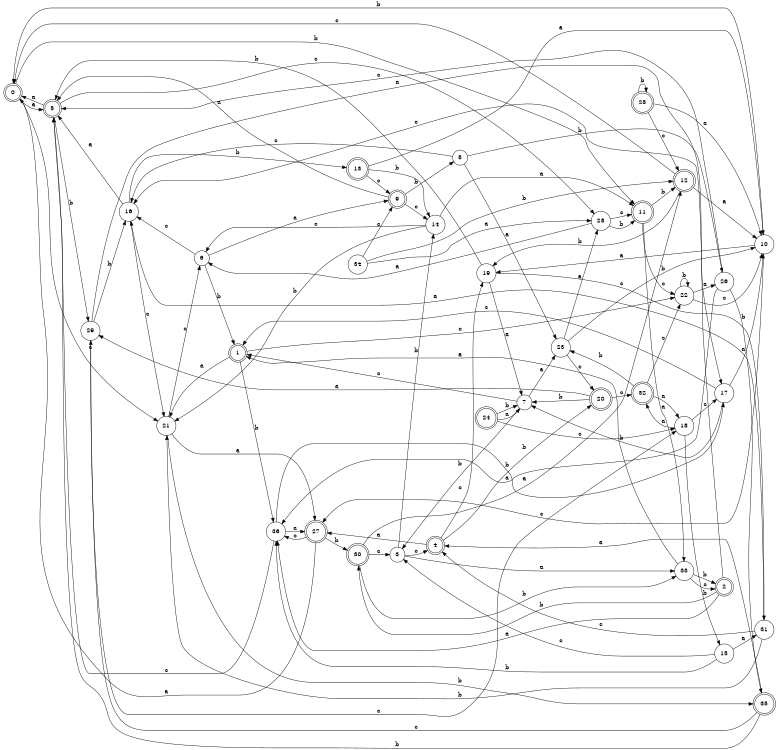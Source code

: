 digraph n30_8 {
__start0 [label="" shape="none"];

rankdir=LR;
size="8,5";

s0 [style="rounded,filled", color="black", fillcolor="white" shape="doublecircle", label="0"];
s1 [style="rounded,filled", color="black", fillcolor="white" shape="doublecircle", label="1"];
s2 [style="rounded,filled", color="black", fillcolor="white" shape="doublecircle", label="2"];
s3 [style="filled", color="black", fillcolor="white" shape="circle", label="3"];
s4 [style="rounded,filled", color="black", fillcolor="white" shape="doublecircle", label="4"];
s5 [style="rounded,filled", color="black", fillcolor="white" shape="doublecircle", label="5"];
s6 [style="filled", color="black", fillcolor="white" shape="circle", label="6"];
s7 [style="filled", color="black", fillcolor="white" shape="circle", label="7"];
s8 [style="filled", color="black", fillcolor="white" shape="circle", label="8"];
s9 [style="rounded,filled", color="black", fillcolor="white" shape="doublecircle", label="9"];
s10 [style="filled", color="black", fillcolor="white" shape="circle", label="10"];
s11 [style="rounded,filled", color="black", fillcolor="white" shape="doublecircle", label="11"];
s12 [style="rounded,filled", color="black", fillcolor="white" shape="doublecircle", label="12"];
s13 [style="rounded,filled", color="black", fillcolor="white" shape="doublecircle", label="13"];
s14 [style="filled", color="black", fillcolor="white" shape="circle", label="14"];
s15 [style="filled", color="black", fillcolor="white" shape="circle", label="15"];
s16 [style="filled", color="black", fillcolor="white" shape="circle", label="16"];
s17 [style="filled", color="black", fillcolor="white" shape="circle", label="17"];
s18 [style="filled", color="black", fillcolor="white" shape="circle", label="18"];
s19 [style="filled", color="black", fillcolor="white" shape="circle", label="19"];
s20 [style="rounded,filled", color="black", fillcolor="white" shape="doublecircle", label="20"];
s21 [style="filled", color="black", fillcolor="white" shape="circle", label="21"];
s22 [style="filled", color="black", fillcolor="white" shape="circle", label="22"];
s23 [style="filled", color="black", fillcolor="white" shape="circle", label="23"];
s24 [style="rounded,filled", color="black", fillcolor="white" shape="doublecircle", label="24"];
s25 [style="rounded,filled", color="black", fillcolor="white" shape="doublecircle", label="25"];
s26 [style="filled", color="black", fillcolor="white" shape="circle", label="26"];
s27 [style="rounded,filled", color="black", fillcolor="white" shape="doublecircle", label="27"];
s28 [style="filled", color="black", fillcolor="white" shape="circle", label="28"];
s29 [style="filled", color="black", fillcolor="white" shape="circle", label="29"];
s30 [style="rounded,filled", color="black", fillcolor="white" shape="doublecircle", label="30"];
s31 [style="filled", color="black", fillcolor="white" shape="circle", label="31"];
s32 [style="rounded,filled", color="black", fillcolor="white" shape="doublecircle", label="32"];
s33 [style="filled", color="black", fillcolor="white" shape="circle", label="33"];
s34 [style="filled", color="black", fillcolor="white" shape="circle", label="34"];
s35 [style="rounded,filled", color="black", fillcolor="white" shape="doublecircle", label="35"];
s36 [style="filled", color="black", fillcolor="white" shape="circle", label="36"];
s0 -> s5 [label="a"];
s0 -> s11 [label="b"];
s0 -> s21 [label="c"];
s1 -> s21 [label="a"];
s1 -> s36 [label="b"];
s1 -> s22 [label="c"];
s2 -> s36 [label="a"];
s2 -> s30 [label="b"];
s2 -> s16 [label="c"];
s3 -> s33 [label="a"];
s3 -> s14 [label="b"];
s3 -> s4 [label="c"];
s4 -> s27 [label="a"];
s4 -> s20 [label="b"];
s4 -> s19 [label="c"];
s5 -> s0 [label="a"];
s5 -> s29 [label="b"];
s5 -> s28 [label="c"];
s6 -> s9 [label="a"];
s6 -> s1 [label="b"];
s6 -> s16 [label="c"];
s7 -> s23 [label="a"];
s7 -> s3 [label="b"];
s7 -> s1 [label="c"];
s8 -> s23 [label="a"];
s8 -> s26 [label="b"];
s8 -> s16 [label="c"];
s9 -> s5 [label="a"];
s9 -> s8 [label="b"];
s9 -> s14 [label="c"];
s10 -> s19 [label="a"];
s10 -> s0 [label="b"];
s10 -> s27 [label="c"];
s11 -> s33 [label="a"];
s11 -> s12 [label="b"];
s11 -> s22 [label="c"];
s12 -> s10 [label="a"];
s12 -> s19 [label="b"];
s12 -> s0 [label="c"];
s13 -> s10 [label="a"];
s13 -> s14 [label="b"];
s13 -> s9 [label="c"];
s14 -> s11 [label="a"];
s14 -> s21 [label="b"];
s14 -> s6 [label="c"];
s15 -> s31 [label="a"];
s15 -> s36 [label="b"];
s15 -> s3 [label="c"];
s16 -> s5 [label="a"];
s16 -> s13 [label="b"];
s16 -> s21 [label="c"];
s17 -> s10 [label="a"];
s17 -> s7 [label="b"];
s17 -> s1 [label="c"];
s18 -> s32 [label="a"];
s18 -> s15 [label="b"];
s18 -> s17 [label="c"];
s19 -> s7 [label="a"];
s19 -> s5 [label="b"];
s19 -> s31 [label="c"];
s20 -> s29 [label="a"];
s20 -> s7 [label="b"];
s20 -> s32 [label="c"];
s21 -> s27 [label="a"];
s21 -> s35 [label="b"];
s21 -> s6 [label="c"];
s22 -> s26 [label="a"];
s22 -> s22 [label="b"];
s22 -> s10 [label="c"];
s23 -> s28 [label="a"];
s23 -> s10 [label="b"];
s23 -> s20 [label="c"];
s24 -> s7 [label="a"];
s24 -> s7 [label="b"];
s24 -> s18 [label="c"];
s25 -> s10 [label="a"];
s25 -> s25 [label="b"];
s25 -> s12 [label="c"];
s26 -> s36 [label="a"];
s26 -> s35 [label="b"];
s26 -> s5 [label="c"];
s27 -> s0 [label="a"];
s27 -> s30 [label="b"];
s27 -> s36 [label="c"];
s28 -> s6 [label="a"];
s28 -> s11 [label="b"];
s28 -> s11 [label="c"];
s29 -> s17 [label="a"];
s29 -> s16 [label="b"];
s29 -> s18 [label="c"];
s30 -> s12 [label="a"];
s30 -> s33 [label="b"];
s30 -> s3 [label="c"];
s31 -> s16 [label="a"];
s31 -> s21 [label="b"];
s31 -> s4 [label="c"];
s32 -> s18 [label="a"];
s32 -> s23 [label="b"];
s32 -> s22 [label="c"];
s33 -> s1 [label="a"];
s33 -> s2 [label="b"];
s33 -> s2 [label="c"];
s34 -> s28 [label="a"];
s34 -> s12 [label="b"];
s34 -> s9 [label="c"];
s35 -> s4 [label="a"];
s35 -> s5 [label="b"];
s35 -> s29 [label="c"];
s36 -> s27 [label="a"];
s36 -> s17 [label="b"];
s36 -> s5 [label="c"];

}